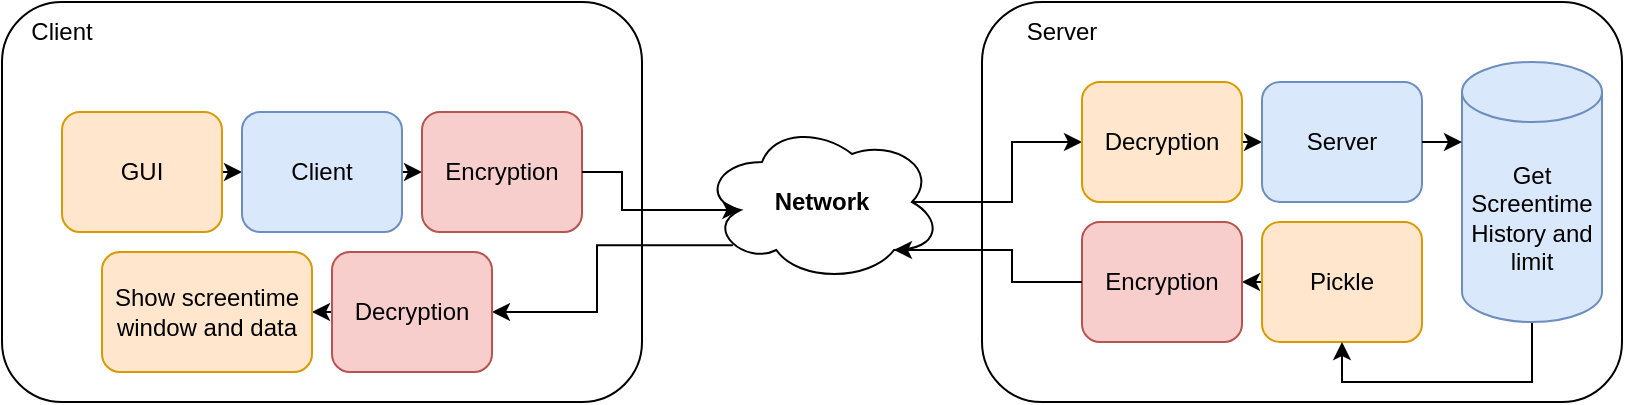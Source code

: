 <mxfile version="24.1.0" type="device">
  <diagram name="Page-1" id="0Tp2BHVNxnzc-PJz950B">
    <mxGraphModel dx="1038" dy="606" grid="1" gridSize="10" guides="1" tooltips="1" connect="1" arrows="1" fold="1" page="1" pageScale="1" pageWidth="850" pageHeight="1100" math="0" shadow="0">
      <root>
        <mxCell id="0" />
        <mxCell id="1" parent="0" />
        <mxCell id="ENCbZYf0zFjrDITDzoFB-1" value="" style="rounded=1;whiteSpace=wrap;html=1;" vertex="1" parent="1">
          <mxGeometry x="520" y="170" width="320" height="200" as="geometry" />
        </mxCell>
        <mxCell id="ENCbZYf0zFjrDITDzoFB-2" value="" style="rounded=1;whiteSpace=wrap;html=1;" vertex="1" parent="1">
          <mxGeometry x="30" y="170" width="320" height="200" as="geometry" />
        </mxCell>
        <mxCell id="ENCbZYf0zFjrDITDzoFB-3" style="edgeStyle=orthogonalEdgeStyle;rounded=0;orthogonalLoop=1;jettySize=auto;html=1;exitX=0.875;exitY=0.5;exitDx=0;exitDy=0;exitPerimeter=0;entryX=0;entryY=0.5;entryDx=0;entryDy=0;" edge="1" parent="1" source="ENCbZYf0zFjrDITDzoFB-5" target="ENCbZYf0zFjrDITDzoFB-15">
          <mxGeometry relative="1" as="geometry" />
        </mxCell>
        <mxCell id="ENCbZYf0zFjrDITDzoFB-4" style="edgeStyle=orthogonalEdgeStyle;rounded=0;orthogonalLoop=1;jettySize=auto;html=1;exitX=0.13;exitY=0.77;exitDx=0;exitDy=0;exitPerimeter=0;entryX=1;entryY=0.5;entryDx=0;entryDy=0;" edge="1" parent="1" source="ENCbZYf0zFjrDITDzoFB-5" target="ENCbZYf0zFjrDITDzoFB-22">
          <mxGeometry relative="1" as="geometry" />
        </mxCell>
        <mxCell id="ENCbZYf0zFjrDITDzoFB-5" value="&lt;b&gt;Network&lt;/b&gt;" style="ellipse;shape=cloud;whiteSpace=wrap;html=1;" vertex="1" parent="1">
          <mxGeometry x="380" y="230" width="120" height="80" as="geometry" />
        </mxCell>
        <mxCell id="ENCbZYf0zFjrDITDzoFB-6" style="edgeStyle=orthogonalEdgeStyle;rounded=0;orthogonalLoop=1;jettySize=auto;html=1;exitX=1;exitY=0.5;exitDx=0;exitDy=0;entryX=0;entryY=0.5;entryDx=0;entryDy=0;" edge="1" parent="1" source="ENCbZYf0zFjrDITDzoFB-7" target="ENCbZYf0zFjrDITDzoFB-11">
          <mxGeometry relative="1" as="geometry" />
        </mxCell>
        <mxCell id="ENCbZYf0zFjrDITDzoFB-7" value="GUI" style="rounded=1;whiteSpace=wrap;html=1;fillColor=#ffe6cc;strokeColor=#d79b00;" vertex="1" parent="1">
          <mxGeometry x="60" y="225" width="80" height="60" as="geometry" />
        </mxCell>
        <mxCell id="ENCbZYf0zFjrDITDzoFB-8" value="Client" style="text;html=1;align=center;verticalAlign=middle;whiteSpace=wrap;rounded=0;" vertex="1" parent="1">
          <mxGeometry x="30" y="170" width="60" height="30" as="geometry" />
        </mxCell>
        <mxCell id="ENCbZYf0zFjrDITDzoFB-9" value="Server" style="text;html=1;align=center;verticalAlign=middle;whiteSpace=wrap;rounded=0;" vertex="1" parent="1">
          <mxGeometry x="530" y="170" width="60" height="30" as="geometry" />
        </mxCell>
        <mxCell id="ENCbZYf0zFjrDITDzoFB-10" style="edgeStyle=orthogonalEdgeStyle;rounded=0;orthogonalLoop=1;jettySize=auto;html=1;exitX=1;exitY=0.5;exitDx=0;exitDy=0;entryX=0;entryY=0.5;entryDx=0;entryDy=0;" edge="1" parent="1" source="ENCbZYf0zFjrDITDzoFB-11" target="ENCbZYf0zFjrDITDzoFB-12">
          <mxGeometry relative="1" as="geometry" />
        </mxCell>
        <mxCell id="ENCbZYf0zFjrDITDzoFB-11" value="Client" style="rounded=1;whiteSpace=wrap;html=1;fillColor=#dae8fc;strokeColor=#6c8ebf;" vertex="1" parent="1">
          <mxGeometry x="150" y="225" width="80" height="60" as="geometry" />
        </mxCell>
        <mxCell id="ENCbZYf0zFjrDITDzoFB-12" value="Encryption" style="rounded=1;whiteSpace=wrap;html=1;fillColor=#f8cecc;strokeColor=#b85450;" vertex="1" parent="1">
          <mxGeometry x="240" y="225" width="80" height="60" as="geometry" />
        </mxCell>
        <mxCell id="ENCbZYf0zFjrDITDzoFB-13" style="edgeStyle=orthogonalEdgeStyle;rounded=0;orthogonalLoop=1;jettySize=auto;html=1;exitX=1;exitY=0.5;exitDx=0;exitDy=0;entryX=0.16;entryY=0.55;entryDx=0;entryDy=0;entryPerimeter=0;" edge="1" parent="1" source="ENCbZYf0zFjrDITDzoFB-12" target="ENCbZYf0zFjrDITDzoFB-5">
          <mxGeometry relative="1" as="geometry">
            <Array as="points">
              <mxPoint x="340" y="255" />
              <mxPoint x="340" y="274" />
            </Array>
          </mxGeometry>
        </mxCell>
        <mxCell id="ENCbZYf0zFjrDITDzoFB-14" style="edgeStyle=orthogonalEdgeStyle;rounded=0;orthogonalLoop=1;jettySize=auto;html=1;exitX=1;exitY=0.5;exitDx=0;exitDy=0;entryX=0;entryY=0.5;entryDx=0;entryDy=0;" edge="1" parent="1" source="ENCbZYf0zFjrDITDzoFB-15" target="ENCbZYf0zFjrDITDzoFB-16">
          <mxGeometry relative="1" as="geometry" />
        </mxCell>
        <mxCell id="ENCbZYf0zFjrDITDzoFB-15" value="Decryption" style="rounded=1;whiteSpace=wrap;html=1;fillColor=#ffe6cc;strokeColor=#d79b00;" vertex="1" parent="1">
          <mxGeometry x="570" y="210" width="80" height="60" as="geometry" />
        </mxCell>
        <mxCell id="ENCbZYf0zFjrDITDzoFB-16" value="Server" style="rounded=1;whiteSpace=wrap;html=1;fillColor=#dae8fc;strokeColor=#6c8ebf;" vertex="1" parent="1">
          <mxGeometry x="660" y="210" width="80" height="60" as="geometry" />
        </mxCell>
        <mxCell id="ENCbZYf0zFjrDITDzoFB-17" style="edgeStyle=orthogonalEdgeStyle;rounded=0;orthogonalLoop=1;jettySize=auto;html=1;exitX=0;exitY=0.5;exitDx=0;exitDy=0;entryX=1;entryY=0.5;entryDx=0;entryDy=0;" edge="1" parent="1" source="ENCbZYf0zFjrDITDzoFB-18" target="ENCbZYf0zFjrDITDzoFB-19">
          <mxGeometry relative="1" as="geometry" />
        </mxCell>
        <mxCell id="ENCbZYf0zFjrDITDzoFB-18" value="Pickle" style="rounded=1;whiteSpace=wrap;html=1;fillColor=#ffe6cc;strokeColor=#d79b00;" vertex="1" parent="1">
          <mxGeometry x="660" y="280" width="80" height="60" as="geometry" />
        </mxCell>
        <mxCell id="ENCbZYf0zFjrDITDzoFB-19" value="Encryption" style="rounded=1;whiteSpace=wrap;html=1;fillColor=#f8cecc;strokeColor=#b85450;" vertex="1" parent="1">
          <mxGeometry x="570" y="280" width="80" height="60" as="geometry" />
        </mxCell>
        <mxCell id="ENCbZYf0zFjrDITDzoFB-20" style="edgeStyle=orthogonalEdgeStyle;rounded=0;orthogonalLoop=1;jettySize=auto;html=1;exitX=0;exitY=0.5;exitDx=0;exitDy=0;entryX=0.8;entryY=0.8;entryDx=0;entryDy=0;entryPerimeter=0;" edge="1" parent="1" source="ENCbZYf0zFjrDITDzoFB-19" target="ENCbZYf0zFjrDITDzoFB-5">
          <mxGeometry relative="1" as="geometry" />
        </mxCell>
        <mxCell id="ENCbZYf0zFjrDITDzoFB-21" style="edgeStyle=orthogonalEdgeStyle;rounded=0;orthogonalLoop=1;jettySize=auto;html=1;exitX=0;exitY=0.5;exitDx=0;exitDy=0;entryX=1;entryY=0.5;entryDx=0;entryDy=0;" edge="1" parent="1" source="ENCbZYf0zFjrDITDzoFB-22" target="ENCbZYf0zFjrDITDzoFB-23">
          <mxGeometry relative="1" as="geometry" />
        </mxCell>
        <mxCell id="ENCbZYf0zFjrDITDzoFB-22" value="Decryption" style="rounded=1;whiteSpace=wrap;html=1;fillColor=#f8cecc;strokeColor=#b85450;" vertex="1" parent="1">
          <mxGeometry x="195" y="295" width="80" height="60" as="geometry" />
        </mxCell>
        <mxCell id="ENCbZYf0zFjrDITDzoFB-23" value="Show screentime window and data" style="rounded=1;whiteSpace=wrap;html=1;fillColor=#ffe6cc;strokeColor=#d79b00;" vertex="1" parent="1">
          <mxGeometry x="80" y="295" width="105" height="60" as="geometry" />
        </mxCell>
        <mxCell id="ENCbZYf0zFjrDITDzoFB-27" style="edgeStyle=orthogonalEdgeStyle;rounded=0;orthogonalLoop=1;jettySize=auto;html=1;exitX=0.5;exitY=1;exitDx=0;exitDy=0;exitPerimeter=0;entryX=0.5;entryY=1;entryDx=0;entryDy=0;" edge="1" parent="1" source="ENCbZYf0zFjrDITDzoFB-25" target="ENCbZYf0zFjrDITDzoFB-18">
          <mxGeometry relative="1" as="geometry" />
        </mxCell>
        <mxCell id="ENCbZYf0zFjrDITDzoFB-25" value="Get Screentime History and limit" style="shape=cylinder3;whiteSpace=wrap;html=1;boundedLbl=1;backgroundOutline=1;size=15;fillColor=#dae8fc;strokeColor=#6c8ebf;" vertex="1" parent="1">
          <mxGeometry x="760" y="200" width="70" height="130" as="geometry" />
        </mxCell>
        <mxCell id="ENCbZYf0zFjrDITDzoFB-26" style="edgeStyle=orthogonalEdgeStyle;rounded=0;orthogonalLoop=1;jettySize=auto;html=1;exitX=1;exitY=0.5;exitDx=0;exitDy=0;entryX=0;entryY=0;entryDx=0;entryDy=40;entryPerimeter=0;" edge="1" parent="1" source="ENCbZYf0zFjrDITDzoFB-16" target="ENCbZYf0zFjrDITDzoFB-25">
          <mxGeometry relative="1" as="geometry" />
        </mxCell>
      </root>
    </mxGraphModel>
  </diagram>
</mxfile>
